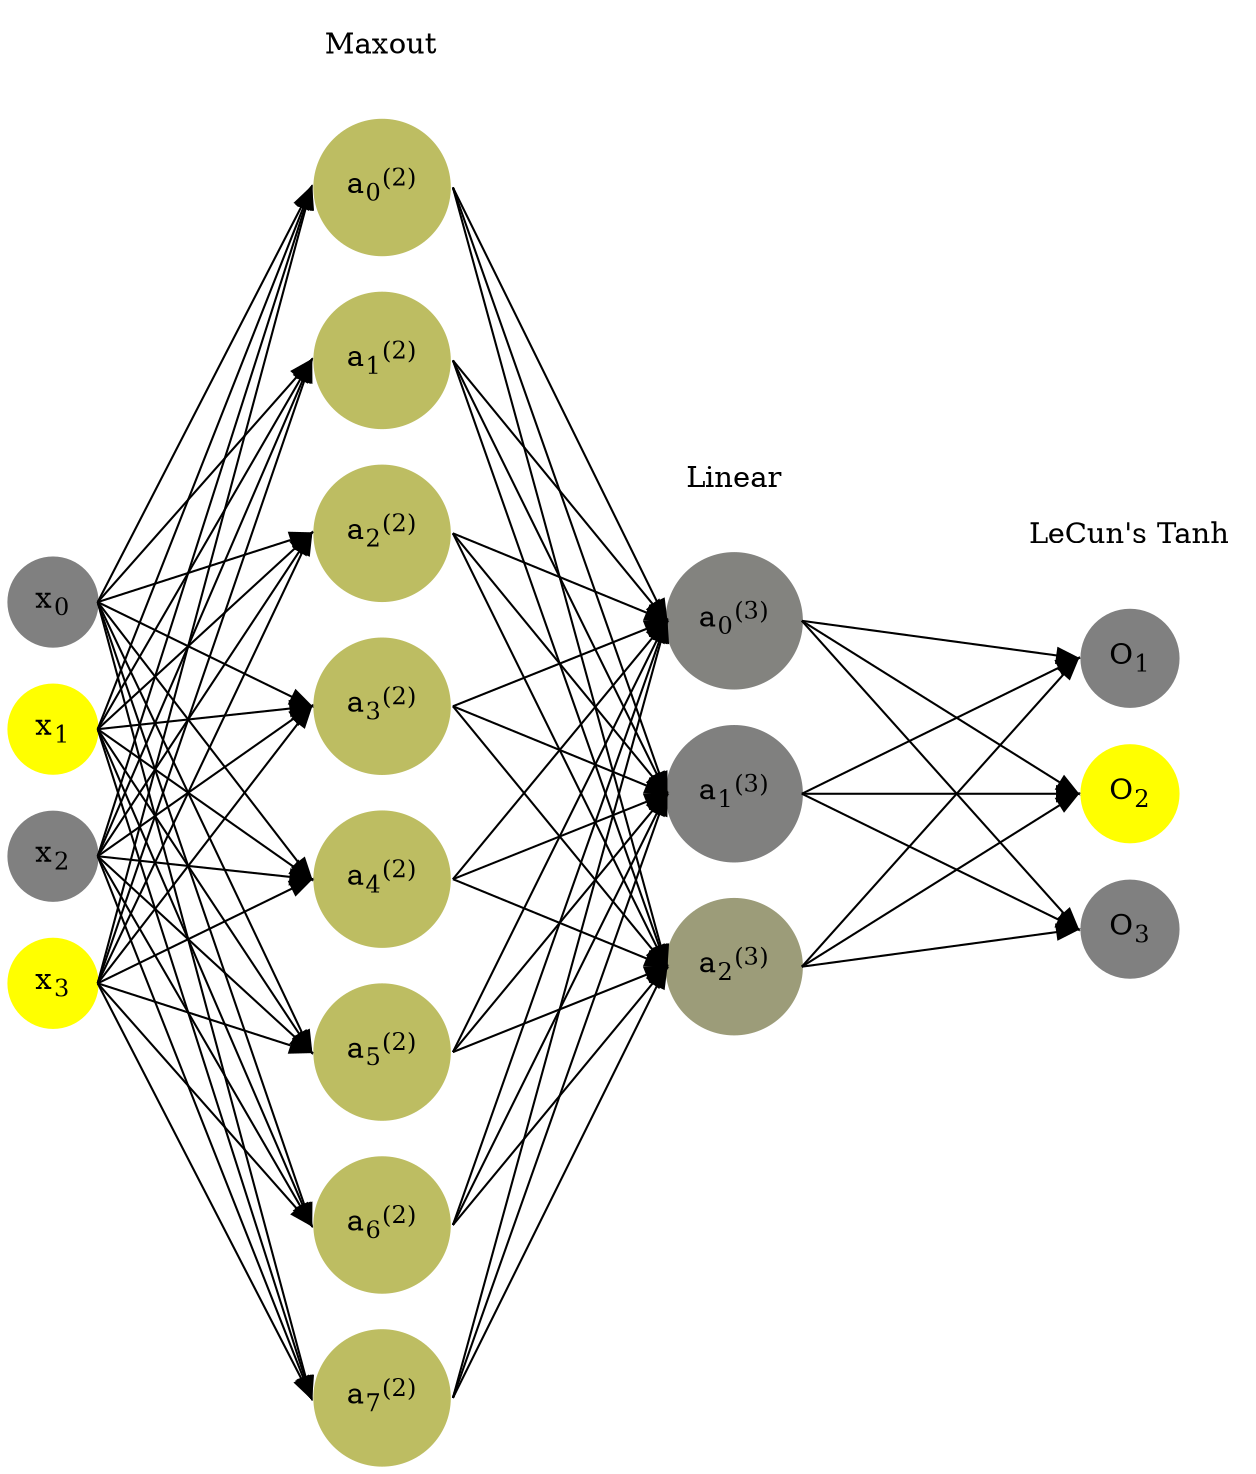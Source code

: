 digraph G {
	rankdir = LR;
	splines=false;
	edge[style=invis];
	ranksep= 1.4;
	{
	node [shape=circle, color="0.1667, 0.0, 0.5", style=filled, fillcolor="0.1667, 0.0, 0.5"];
	x0 [label=<x<sub>0</sub>>];
	}
	{
	node [shape=circle, color="0.1667, 1.0, 1.0", style=filled, fillcolor="0.1667, 1.0, 1.0"];
	x1 [label=<x<sub>1</sub>>];
	}
	{
	node [shape=circle, color="0.1667, 0.0, 0.5", style=filled, fillcolor="0.1667, 0.0, 0.5"];
	x2 [label=<x<sub>2</sub>>];
	}
	{
	node [shape=circle, color="0.1667, 1.0, 1.0", style=filled, fillcolor="0.1667, 1.0, 1.0"];
	x3 [label=<x<sub>3</sub>>];
	}
	{
	node [shape=circle, color="0.1667, 0.483739, 0.741870", style=filled, fillcolor="0.1667, 0.483739, 0.741870"];
	a02 [label=<a<sub>0</sub><sup>(2)</sup>>];
	}
	{
	node [shape=circle, color="0.1667, 0.483739, 0.741870", style=filled, fillcolor="0.1667, 0.483739, 0.741870"];
	a12 [label=<a<sub>1</sub><sup>(2)</sup>>];
	}
	{
	node [shape=circle, color="0.1667, 0.483739, 0.741870", style=filled, fillcolor="0.1667, 0.483739, 0.741870"];
	a22 [label=<a<sub>2</sub><sup>(2)</sup>>];
	}
	{
	node [shape=circle, color="0.1667, 0.483739, 0.741870", style=filled, fillcolor="0.1667, 0.483739, 0.741870"];
	a32 [label=<a<sub>3</sub><sup>(2)</sup>>];
	}
	{
	node [shape=circle, color="0.1667, 0.483739, 0.741870", style=filled, fillcolor="0.1667, 0.483739, 0.741870"];
	a42 [label=<a<sub>4</sub><sup>(2)</sup>>];
	}
	{
	node [shape=circle, color="0.1667, 0.483739, 0.741870", style=filled, fillcolor="0.1667, 0.483739, 0.741870"];
	a52 [label=<a<sub>5</sub><sup>(2)</sup>>];
	}
	{
	node [shape=circle, color="0.1667, 0.483739, 0.741870", style=filled, fillcolor="0.1667, 0.483739, 0.741870"];
	a62 [label=<a<sub>6</sub><sup>(2)</sup>>];
	}
	{
	node [shape=circle, color="0.1667, 0.483739, 0.741870", style=filled, fillcolor="0.1667, 0.483739, 0.741870"];
	a72 [label=<a<sub>7</sub><sup>(2)</sup>>];
	}
	{
	node [shape=circle, color="0.1667, 0.025779, 0.512889", style=filled, fillcolor="0.1667, 0.025779, 0.512889"];
	a03 [label=<a<sub>0</sub><sup>(3)</sup>>];
	}
	{
	node [shape=circle, color="0.1667, 0.006064, 0.503032", style=filled, fillcolor="0.1667, 0.006064, 0.503032"];
	a13 [label=<a<sub>1</sub><sup>(3)</sup>>];
	}
	{
	node [shape=circle, color="0.1667, 0.224007, 0.612003", style=filled, fillcolor="0.1667, 0.224007, 0.612003"];
	a23 [label=<a<sub>2</sub><sup>(3)</sup>>];
	}
	{
	node [shape=circle, color="0.1667, 0.0, 0.5", style=filled, fillcolor="0.1667, 0.0, 0.5"];
	O1 [label=<O<sub>1</sub>>];
	}
	{
	node [shape=circle, color="0.1667, 1.0, 1.0", style=filled, fillcolor="0.1667, 1.0, 1.0"];
	O2 [label=<O<sub>2</sub>>];
	}
	{
	node [shape=circle, color="0.1667, 0.0, 0.5", style=filled, fillcolor="0.1667, 0.0, 0.5"];
	O3 [label=<O<sub>3</sub>>];
	}
	{
	rank=same;
	x0->x1->x2->x3;
	}
	{
	rank=same;
	a02->a12->a22->a32->a42->a52->a62->a72;
	}
	{
	rank=same;
	a03->a13->a23;
	}
	{
	rank=same;
	O1->O2->O3;
	}
	l1 [shape=plaintext,label="Maxout"];
	l1->a02;
	{rank=same; l1;a02};
	l2 [shape=plaintext,label="Linear"];
	l2->a03;
	{rank=same; l2;a03};
	l3 [shape=plaintext,label="LeCun's Tanh"];
	l3->O1;
	{rank=same; l3;O1};
edge[style=solid, tailport=e, headport=w];
	{x0;x1;x2;x3} -> {a02;a12;a22;a32;a42;a52;a62;a72};
	{a02;a12;a22;a32;a42;a52;a62;a72} -> {a03;a13;a23};
	{a03;a13;a23} -> {O1,O2,O3};
}